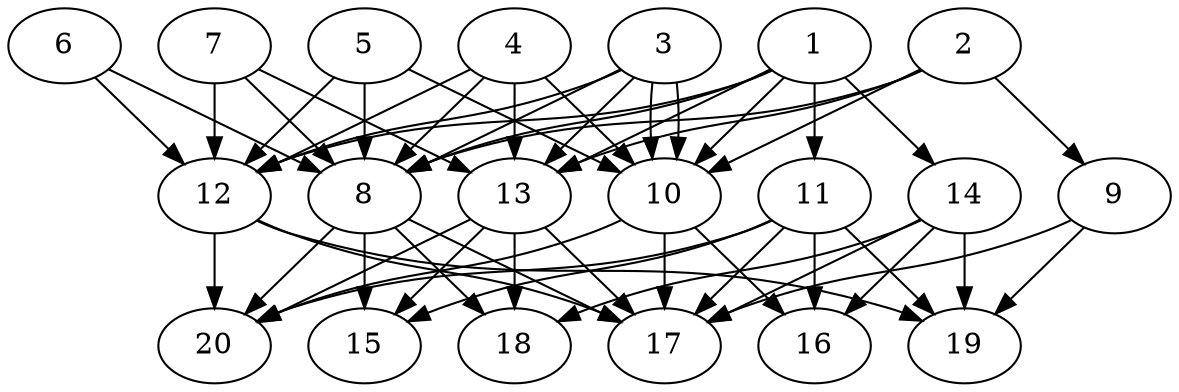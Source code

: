 // DAG automatically generated by daggen at Thu Oct  3 13:58:43 2019
// ./daggen --dot -n 20 --ccr 0.4 --fat 0.7 --regular 0.9 --density 0.9 --mindata 5242880 --maxdata 52428800 
digraph G {
  1 [size="44856320", alpha="0.01", expect_size="17942528"] 
  1 -> 8 [size ="17942528"]
  1 -> 10 [size ="17942528"]
  1 -> 11 [size ="17942528"]
  1 -> 12 [size ="17942528"]
  1 -> 13 [size ="17942528"]
  1 -> 14 [size ="17942528"]
  2 [size="92290560", alpha="0.17", expect_size="36916224"] 
  2 -> 8 [size ="36916224"]
  2 -> 9 [size ="36916224"]
  2 -> 10 [size ="36916224"]
  2 -> 13 [size ="36916224"]
  3 [size="55188480", alpha="0.10", expect_size="22075392"] 
  3 -> 8 [size ="22075392"]
  3 -> 10 [size ="22075392"]
  3 -> 10 [size ="22075392"]
  3 -> 12 [size ="22075392"]
  3 -> 13 [size ="22075392"]
  4 [size="48422400", alpha="0.12", expect_size="19368960"] 
  4 -> 8 [size ="19368960"]
  4 -> 10 [size ="19368960"]
  4 -> 12 [size ="19368960"]
  4 -> 13 [size ="19368960"]
  5 [size="59092480", alpha="0.15", expect_size="23636992"] 
  5 -> 8 [size ="23636992"]
  5 -> 10 [size ="23636992"]
  5 -> 12 [size ="23636992"]
  6 [size="20817920", alpha="0.19", expect_size="8327168"] 
  6 -> 8 [size ="8327168"]
  6 -> 12 [size ="8327168"]
  7 [size="20119040", alpha="0.11", expect_size="8047616"] 
  7 -> 8 [size ="8047616"]
  7 -> 12 [size ="8047616"]
  7 -> 13 [size ="8047616"]
  8 [size="99153920", alpha="0.09", expect_size="39661568"] 
  8 -> 15 [size ="39661568"]
  8 -> 17 [size ="39661568"]
  8 -> 18 [size ="39661568"]
  8 -> 20 [size ="39661568"]
  9 [size="44546560", alpha="0.12", expect_size="17818624"] 
  9 -> 17 [size ="17818624"]
  9 -> 19 [size ="17818624"]
  10 [size="104166400", alpha="0.01", expect_size="41666560"] 
  10 -> 16 [size ="41666560"]
  10 -> 17 [size ="41666560"]
  10 -> 20 [size ="41666560"]
  11 [size="22095360", alpha="0.20", expect_size="8838144"] 
  11 -> 15 [size ="8838144"]
  11 -> 16 [size ="8838144"]
  11 -> 17 [size ="8838144"]
  11 -> 19 [size ="8838144"]
  11 -> 20 [size ="8838144"]
  12 [size="25059840", alpha="0.18", expect_size="10023936"] 
  12 -> 17 [size ="10023936"]
  12 -> 19 [size ="10023936"]
  12 -> 20 [size ="10023936"]
  13 [size="127539200", alpha="0.20", expect_size="51015680"] 
  13 -> 15 [size ="51015680"]
  13 -> 17 [size ="51015680"]
  13 -> 18 [size ="51015680"]
  13 -> 20 [size ="51015680"]
  14 [size="69959680", alpha="0.17", expect_size="27983872"] 
  14 -> 16 [size ="27983872"]
  14 -> 17 [size ="27983872"]
  14 -> 18 [size ="27983872"]
  14 -> 19 [size ="27983872"]
  15 [size="23124480", alpha="0.19", expect_size="9249792"] 
  16 [size="114488320", alpha="0.07", expect_size="45795328"] 
  17 [size="107394560", alpha="0.09", expect_size="42957824"] 
  18 [size="56985600", alpha="0.03", expect_size="22794240"] 
  19 [size="111930880", alpha="0.19", expect_size="44772352"] 
  20 [size="61992960", alpha="0.19", expect_size="24797184"] 
}
